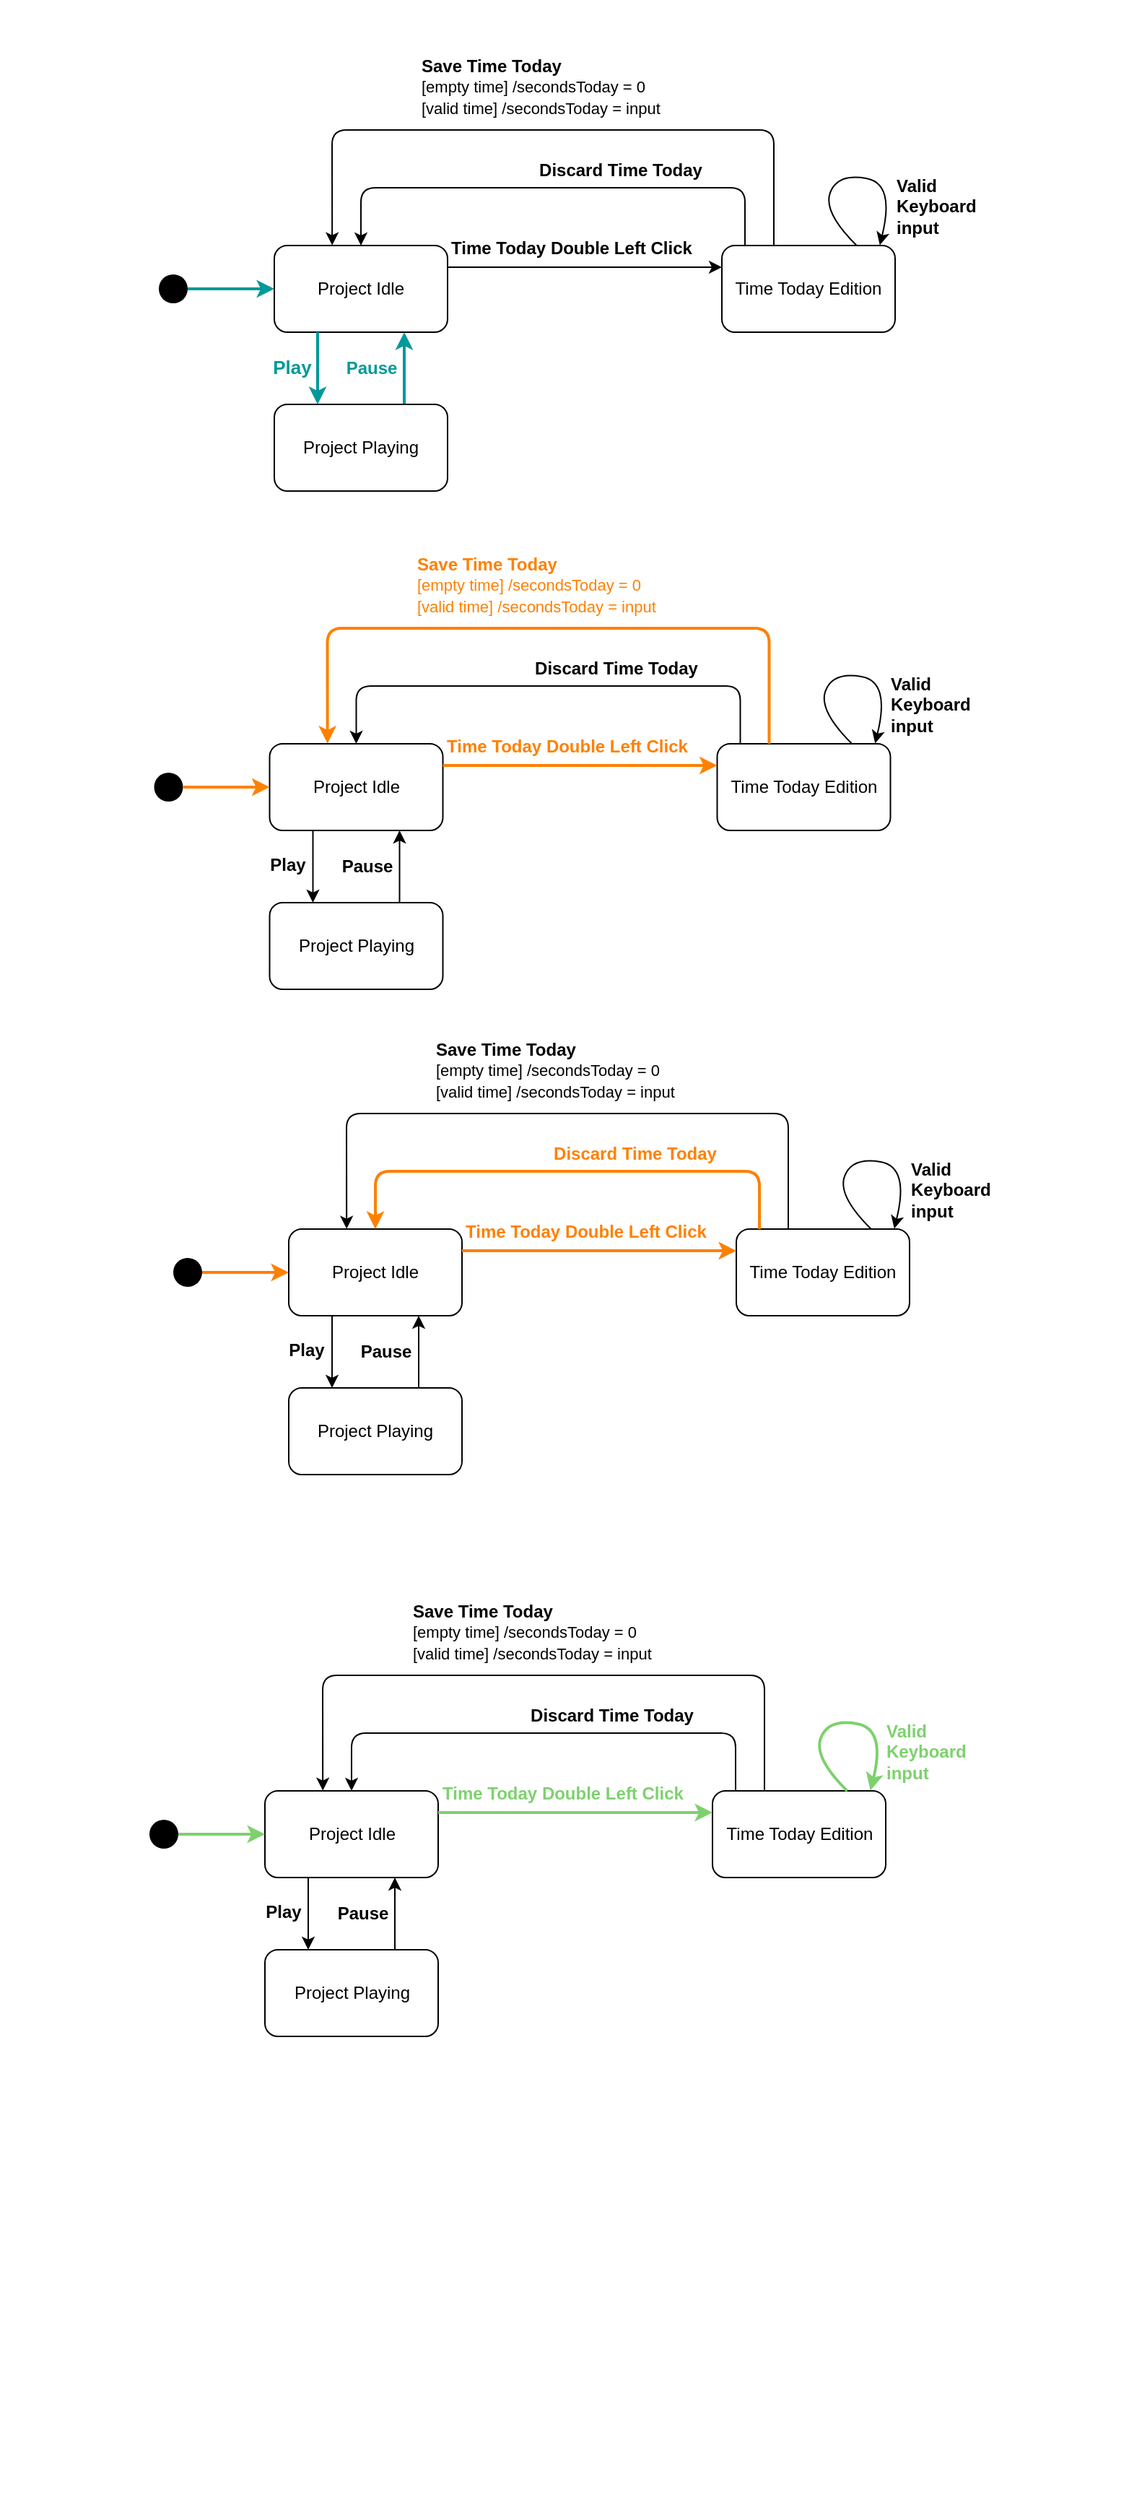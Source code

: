 <mxfile>
    <diagram id="kMPdosbnTpvwD0el_NZG" name="Page-1">
        <mxGraphModel dx="1773" dy="523" grid="1" gridSize="10" guides="1" tooltips="1" connect="1" arrows="1" fold="1" page="1" pageScale="1" pageWidth="850" pageHeight="1100" math="0" shadow="0">
            <root>
                <mxCell id="0"/>
                <mxCell id="1" parent="0"/>
                <mxCell id="2" value="" style="rounded=0;whiteSpace=wrap;html=1;fillColor=#FFFFFF;strokeColor=none;strokeWidth=0;" vertex="1" parent="1">
                    <mxGeometry x="-820" y="30" width="790" height="1730" as="geometry"/>
                </mxCell>
                <mxCell id="3" value="Project Idle" style="rounded=1;whiteSpace=wrap;html=1;fontColor=#000000;fillColor=none;strokeColor=#000000;" vertex="1" parent="1">
                    <mxGeometry x="-630" y="200" width="120" height="60" as="geometry"/>
                </mxCell>
                <mxCell id="4" value="" style="ellipse;fillColor=#000000;strokeColor=none;" vertex="1" parent="1">
                    <mxGeometry x="-710" y="220" width="20" height="20" as="geometry"/>
                </mxCell>
                <mxCell id="5" style="edgeStyle=none;html=1;fontSize=12;startArrow=none;strokeColor=#009999;strokeWidth=2;" edge="1" parent="1" source="4" target="3">
                    <mxGeometry relative="1" as="geometry">
                        <mxPoint x="-640" y="230" as="targetPoint"/>
                        <mxPoint x="-700" y="230" as="sourcePoint"/>
                    </mxGeometry>
                </mxCell>
                <mxCell id="6" value="&lt;b&gt;Time Today Double Left Click&lt;/b&gt;" style="text;html=1;strokeColor=none;fillColor=none;align=center;verticalAlign=middle;whiteSpace=wrap;rounded=0;fontColor=#000000;" vertex="1" parent="1">
                    <mxGeometry x="-515" y="187" width="182" height="30" as="geometry"/>
                </mxCell>
                <mxCell id="7" value="Time Today Edition" style="rounded=1;whiteSpace=wrap;html=1;fontColor=#000000;fillColor=none;strokeColor=#000000;" vertex="1" parent="1">
                    <mxGeometry x="-320" y="200" width="120" height="60" as="geometry"/>
                </mxCell>
                <mxCell id="8" value="" style="edgeStyle=none;html=1;entryX=0;entryY=0.25;entryDx=0;entryDy=0;exitX=1;exitY=0.25;exitDx=0;exitDy=0;strokeColor=#000000;" edge="1" parent="1" source="3" target="7">
                    <mxGeometry relative="1" as="geometry">
                        <mxPoint x="-510" y="250" as="sourcePoint"/>
                        <mxPoint x="-300" y="245" as="targetPoint"/>
                        <Array as="points">
                            <mxPoint x="-480" y="215"/>
                            <mxPoint x="-390" y="215"/>
                        </Array>
                    </mxGeometry>
                </mxCell>
                <mxCell id="9" style="edgeStyle=none;html=1;entryX=0.5;entryY=0;entryDx=0;entryDy=0;fontSize=12;strokeColor=#000000;" edge="1" parent="1" target="3">
                    <mxGeometry relative="1" as="geometry">
                        <Array as="points">
                            <mxPoint x="-304" y="160"/>
                            <mxPoint x="-570" y="160"/>
                        </Array>
                        <mxPoint x="-304" y="200" as="sourcePoint"/>
                    </mxGeometry>
                </mxCell>
                <mxCell id="10" value="&lt;div&gt;&lt;b&gt;&lt;font style=&quot;font-size: 12px&quot;&gt;Discard Time Today&lt;/font&gt;&lt;/b&gt;&lt;/div&gt;&lt;span style=&quot;font-size: 11px&quot;&gt;&lt;br&gt;&lt;/span&gt;" style="text;html=1;strokeColor=none;fillColor=none;align=center;verticalAlign=middle;whiteSpace=wrap;rounded=0;fontColor=#000000;" vertex="1" parent="1">
                    <mxGeometry x="-480" y="140" width="180" height="30" as="geometry"/>
                </mxCell>
                <mxCell id="11" style="edgeStyle=none;html=1;entryX=0.334;entryY=-0.003;entryDx=0;entryDy=0;fontSize=12;entryPerimeter=0;strokeColor=#000000;" edge="1" parent="1" target="3">
                    <mxGeometry relative="1" as="geometry">
                        <Array as="points">
                            <mxPoint x="-284" y="120"/>
                            <mxPoint x="-590" y="120"/>
                        </Array>
                        <mxPoint x="-284" y="200" as="sourcePoint"/>
                    </mxGeometry>
                </mxCell>
                <mxCell id="12" value="&lt;div&gt;&lt;font&gt;&lt;b style=&quot;font-size: 12px&quot;&gt;Save Time Today&lt;/b&gt;&lt;br&gt;&lt;font style=&quot;font-size: 11px&quot;&gt;[empty time]&amp;nbsp;&lt;/font&gt;&lt;/font&gt;&lt;span style=&quot;font-size: 11px&quot;&gt;/secondsToday = 0&lt;/span&gt;&lt;/div&gt;&lt;div&gt;&lt;font style=&quot;font-size: 11px&quot;&gt;[valid time]&amp;nbsp;&lt;/font&gt;&lt;span style=&quot;font-size: 11px&quot;&gt;/secondsToday = input&lt;/span&gt;&lt;/div&gt;" style="text;html=1;strokeColor=none;fillColor=none;align=left;verticalAlign=middle;whiteSpace=wrap;rounded=0;fontColor=#000000;" vertex="1" parent="1">
                    <mxGeometry x="-530" y="40" width="210" height="100" as="geometry"/>
                </mxCell>
                <mxCell id="13" style="edgeStyle=none;html=1;exitX=0.75;exitY=0;exitDx=0;exitDy=0;entryX=0.75;entryY=1;entryDx=0;entryDy=0;fontSize=12;strokeColor=#009999;strokeWidth=2;" edge="1" parent="1" source="14">
                    <mxGeometry relative="1" as="geometry">
                        <mxPoint x="-540.0" y="260" as="targetPoint"/>
                    </mxGeometry>
                </mxCell>
                <mxCell id="14" value="Project Playing" style="rounded=1;whiteSpace=wrap;html=1;fontSize=12;fontColor=#000000;fillColor=none;strokeColor=#000000;" vertex="1" parent="1">
                    <mxGeometry x="-630" y="310" width="120" height="60" as="geometry"/>
                </mxCell>
                <mxCell id="15" style="edgeStyle=none;html=1;fontSize=12;entryX=0.25;entryY=0;entryDx=0;entryDy=0;exitX=0.25;exitY=1;exitDx=0;exitDy=0;strokeColor=#009999;strokeWidth=2;" edge="1" parent="1" target="14">
                    <mxGeometry relative="1" as="geometry">
                        <mxPoint x="-600.0" y="260" as="sourcePoint"/>
                        <Array as="points"/>
                    </mxGeometry>
                </mxCell>
                <mxCell id="16" value="&lt;b style=&quot;font-size: 13px;&quot;&gt;Play&lt;/b&gt;" style="text;html=1;align=center;verticalAlign=middle;resizable=0;points=[];autosize=1;strokeColor=none;fillColor=none;fontColor=#009999;fontSize=13;" vertex="1" parent="1">
                    <mxGeometry x="-638" y="274" width="40" height="20" as="geometry"/>
                </mxCell>
                <mxCell id="17" value="&lt;b&gt;Pause&lt;/b&gt;" style="text;html=1;align=center;verticalAlign=middle;resizable=0;points=[];autosize=1;strokeColor=none;fillColor=none;fontColor=#009999;" vertex="1" parent="1">
                    <mxGeometry x="-588" y="275" width="50" height="20" as="geometry"/>
                </mxCell>
                <mxCell id="18" value="" style="curved=1;endArrow=classic;html=1;exitX=0.042;exitY=0.051;exitDx=0;exitDy=0;entryX=0.924;entryY=-0.005;entryDx=0;entryDy=0;exitPerimeter=0;entryPerimeter=0;strokeColor=#000000;" edge="1" parent="1">
                    <mxGeometry width="50" height="50" relative="1" as="geometry">
                        <mxPoint x="-226.64" y="200" as="sourcePoint"/>
                        <mxPoint x="-210.62" y="199.7" as="targetPoint"/>
                        <Array as="points">
                            <mxPoint x="-250" y="176.94"/>
                            <mxPoint x="-240" y="150"/>
                            <mxPoint x="-200" y="157"/>
                        </Array>
                    </mxGeometry>
                </mxCell>
                <mxCell id="19" value="&lt;b&gt;Valid &lt;br&gt;Keyboard &lt;br&gt;input&lt;/b&gt;&lt;br&gt;&lt;div&gt;&lt;br&gt;&lt;/div&gt;" style="text;html=1;align=left;verticalAlign=middle;resizable=0;points=[];autosize=1;strokeColor=none;fillColor=none;fontColor=#000000;" vertex="1" parent="1">
                    <mxGeometry x="-201.5" y="150" width="70" height="60" as="geometry"/>
                </mxCell>
                <mxCell id="20" value="Project Idle" style="rounded=1;whiteSpace=wrap;html=1;fontColor=#000000;fillColor=none;strokeColor=#000000;" vertex="1" parent="1">
                    <mxGeometry x="-633.25" y="545" width="120" height="60" as="geometry"/>
                </mxCell>
                <mxCell id="21" value="" style="ellipse;fillColor=#000000;strokeColor=none;" vertex="1" parent="1">
                    <mxGeometry x="-713.25" y="565" width="20" height="20" as="geometry"/>
                </mxCell>
                <mxCell id="22" style="edgeStyle=none;html=1;fontSize=12;startArrow=none;strokeColor=#FF8000;strokeWidth=2;" edge="1" parent="1" source="21" target="20">
                    <mxGeometry relative="1" as="geometry">
                        <mxPoint x="-643.25" y="575" as="targetPoint"/>
                        <mxPoint x="-703.25" y="575" as="sourcePoint"/>
                    </mxGeometry>
                </mxCell>
                <mxCell id="23" value="&lt;b&gt;Time Today Double Left Click&lt;/b&gt;" style="text;html=1;strokeColor=none;fillColor=none;align=center;verticalAlign=middle;whiteSpace=wrap;rounded=0;fontColor=#FF8000;" vertex="1" parent="1">
                    <mxGeometry x="-518.25" y="532" width="182" height="30" as="geometry"/>
                </mxCell>
                <mxCell id="24" value="Time Today Edition" style="rounded=1;whiteSpace=wrap;html=1;fontColor=#000000;fillColor=none;strokeColor=#000000;" vertex="1" parent="1">
                    <mxGeometry x="-323.25" y="545" width="120" height="60" as="geometry"/>
                </mxCell>
                <mxCell id="25" value="" style="edgeStyle=none;html=1;entryX=0;entryY=0.25;entryDx=0;entryDy=0;exitX=1;exitY=0.25;exitDx=0;exitDy=0;strokeColor=#FF8000;strokeWidth=2;" edge="1" parent="1" source="20" target="24">
                    <mxGeometry relative="1" as="geometry">
                        <mxPoint x="-513.25" y="595" as="sourcePoint"/>
                        <mxPoint x="-303.25" y="590" as="targetPoint"/>
                        <Array as="points">
                            <mxPoint x="-483.25" y="560"/>
                            <mxPoint x="-393.25" y="560"/>
                        </Array>
                    </mxGeometry>
                </mxCell>
                <mxCell id="26" style="edgeStyle=none;html=1;entryX=0.5;entryY=0;entryDx=0;entryDy=0;fontSize=12;strokeColor=#000000;" edge="1" parent="1" target="20">
                    <mxGeometry relative="1" as="geometry">
                        <Array as="points">
                            <mxPoint x="-307.25" y="505"/>
                            <mxPoint x="-573.25" y="505"/>
                        </Array>
                        <mxPoint x="-307.25" y="545" as="sourcePoint"/>
                    </mxGeometry>
                </mxCell>
                <mxCell id="27" value="&lt;div&gt;&lt;b&gt;&lt;font style=&quot;font-size: 12px&quot;&gt;Discard Time Today&lt;/font&gt;&lt;/b&gt;&lt;/div&gt;&lt;span style=&quot;font-size: 11px&quot;&gt;&lt;br&gt;&lt;/span&gt;" style="text;html=1;strokeColor=none;fillColor=none;align=center;verticalAlign=middle;whiteSpace=wrap;rounded=0;fontColor=#000000;" vertex="1" parent="1">
                    <mxGeometry x="-483.25" y="485" width="180" height="30" as="geometry"/>
                </mxCell>
                <mxCell id="28" style="edgeStyle=none;html=1;entryX=0.334;entryY=-0.003;entryDx=0;entryDy=0;fontSize=12;entryPerimeter=0;strokeColor=#FF8000;strokeWidth=2;" edge="1" parent="1" target="20">
                    <mxGeometry relative="1" as="geometry">
                        <Array as="points">
                            <mxPoint x="-287.25" y="465"/>
                            <mxPoint x="-593.25" y="465"/>
                        </Array>
                        <mxPoint x="-287.25" y="545" as="sourcePoint"/>
                    </mxGeometry>
                </mxCell>
                <mxCell id="29" value="&lt;div&gt;&lt;font&gt;&lt;b style=&quot;font-size: 12px&quot;&gt;Save Time Today&lt;/b&gt;&lt;br&gt;&lt;font style=&quot;font-size: 11px&quot;&gt;[empty time]&amp;nbsp;&lt;/font&gt;&lt;/font&gt;&lt;span style=&quot;font-size: 11px&quot;&gt;/secondsToday = 0&lt;/span&gt;&lt;/div&gt;&lt;div&gt;&lt;font style=&quot;font-size: 11px&quot;&gt;[valid time]&amp;nbsp;&lt;/font&gt;&lt;span style=&quot;font-size: 11px&quot;&gt;/secondsToday = input&lt;/span&gt;&lt;/div&gt;" style="text;html=1;strokeColor=none;fillColor=none;align=left;verticalAlign=middle;whiteSpace=wrap;rounded=0;fontColor=#FF8000;" vertex="1" parent="1">
                    <mxGeometry x="-533.25" y="385" width="210" height="100" as="geometry"/>
                </mxCell>
                <mxCell id="30" style="edgeStyle=none;html=1;exitX=0.75;exitY=0;exitDx=0;exitDy=0;entryX=0.75;entryY=1;entryDx=0;entryDy=0;fontSize=12;strokeColor=#000000;" edge="1" parent="1" source="31">
                    <mxGeometry relative="1" as="geometry">
                        <mxPoint x="-543.25" y="605" as="targetPoint"/>
                    </mxGeometry>
                </mxCell>
                <mxCell id="31" value="Project Playing" style="rounded=1;whiteSpace=wrap;html=1;fontSize=12;fontColor=#000000;fillColor=none;strokeColor=#000000;" vertex="1" parent="1">
                    <mxGeometry x="-633.25" y="655" width="120" height="60" as="geometry"/>
                </mxCell>
                <mxCell id="32" style="edgeStyle=none;html=1;fontSize=12;entryX=0.25;entryY=0;entryDx=0;entryDy=0;exitX=0.25;exitY=1;exitDx=0;exitDy=0;strokeColor=#000000;" edge="1" parent="1" target="31">
                    <mxGeometry relative="1" as="geometry">
                        <mxPoint x="-603.25" y="605" as="sourcePoint"/>
                        <Array as="points"/>
                    </mxGeometry>
                </mxCell>
                <mxCell id="33" value="&lt;b&gt;Play&lt;/b&gt;" style="text;html=1;align=center;verticalAlign=middle;resizable=0;points=[];autosize=1;strokeColor=none;fillColor=none;fontColor=#000000;" vertex="1" parent="1">
                    <mxGeometry x="-641.25" y="619" width="40" height="20" as="geometry"/>
                </mxCell>
                <mxCell id="34" value="&lt;b&gt;Pause&lt;/b&gt;" style="text;html=1;align=center;verticalAlign=middle;resizable=0;points=[];autosize=1;strokeColor=none;fillColor=none;fontColor=#000000;" vertex="1" parent="1">
                    <mxGeometry x="-591.25" y="620" width="50" height="20" as="geometry"/>
                </mxCell>
                <mxCell id="35" value="" style="curved=1;endArrow=classic;html=1;exitX=0.042;exitY=0.051;exitDx=0;exitDy=0;entryX=0.924;entryY=-0.005;entryDx=0;entryDy=0;exitPerimeter=0;entryPerimeter=0;strokeColor=#000000;" edge="1" parent="1">
                    <mxGeometry width="50" height="50" relative="1" as="geometry">
                        <mxPoint x="-229.89" y="545" as="sourcePoint"/>
                        <mxPoint x="-213.87" y="544.7" as="targetPoint"/>
                        <Array as="points">
                            <mxPoint x="-253.25" y="521.94"/>
                            <mxPoint x="-243.25" y="495"/>
                            <mxPoint x="-203.25" y="502"/>
                        </Array>
                    </mxGeometry>
                </mxCell>
                <mxCell id="36" value="&lt;b&gt;Valid &lt;br&gt;Keyboard &lt;br&gt;input&lt;/b&gt;&lt;br&gt;&lt;div&gt;&lt;br&gt;&lt;/div&gt;" style="text;html=1;align=left;verticalAlign=middle;resizable=0;points=[];autosize=1;strokeColor=none;fillColor=none;fontColor=#000000;" vertex="1" parent="1">
                    <mxGeometry x="-204.75" y="495" width="70" height="60" as="geometry"/>
                </mxCell>
                <mxCell id="38" value="Project Idle" style="rounded=1;whiteSpace=wrap;html=1;fontColor=#000000;fillColor=none;strokeColor=#000000;" vertex="1" parent="1">
                    <mxGeometry x="-620" y="881" width="120" height="60" as="geometry"/>
                </mxCell>
                <mxCell id="39" value="" style="ellipse;fillColor=#000000;strokeColor=none;" vertex="1" parent="1">
                    <mxGeometry x="-700" y="901" width="20" height="20" as="geometry"/>
                </mxCell>
                <mxCell id="40" style="edgeStyle=none;html=1;fontSize=12;startArrow=none;strokeColor=#FF8000;strokeWidth=2;" edge="1" parent="1" source="39" target="38">
                    <mxGeometry relative="1" as="geometry">
                        <mxPoint x="-630" y="911" as="targetPoint"/>
                        <mxPoint x="-690" y="911" as="sourcePoint"/>
                    </mxGeometry>
                </mxCell>
                <mxCell id="41" value="&lt;b&gt;Time Today Double Left Click&lt;/b&gt;" style="text;html=1;strokeColor=none;fillColor=none;align=center;verticalAlign=middle;whiteSpace=wrap;rounded=0;fontColor=#FF8000;" vertex="1" parent="1">
                    <mxGeometry x="-505" y="868" width="182" height="30" as="geometry"/>
                </mxCell>
                <mxCell id="42" value="Time Today Edition" style="rounded=1;whiteSpace=wrap;html=1;fontColor=#000000;fillColor=none;strokeColor=#000000;" vertex="1" parent="1">
                    <mxGeometry x="-310" y="881" width="120" height="60" as="geometry"/>
                </mxCell>
                <mxCell id="43" value="" style="edgeStyle=none;html=1;entryX=0;entryY=0.25;entryDx=0;entryDy=0;exitX=1;exitY=0.25;exitDx=0;exitDy=0;strokeColor=#FF8000;strokeWidth=2;" edge="1" parent="1" source="38" target="42">
                    <mxGeometry relative="1" as="geometry">
                        <mxPoint x="-500" y="931" as="sourcePoint"/>
                        <mxPoint x="-290" y="926" as="targetPoint"/>
                        <Array as="points">
                            <mxPoint x="-470" y="896"/>
                            <mxPoint x="-380" y="896"/>
                        </Array>
                    </mxGeometry>
                </mxCell>
                <mxCell id="44" style="edgeStyle=none;html=1;entryX=0.5;entryY=0;entryDx=0;entryDy=0;fontSize=12;strokeColor=#FF8000;strokeWidth=2;" edge="1" parent="1" target="38">
                    <mxGeometry relative="1" as="geometry">
                        <Array as="points">
                            <mxPoint x="-294" y="841"/>
                            <mxPoint x="-560" y="841"/>
                        </Array>
                        <mxPoint x="-294" y="881" as="sourcePoint"/>
                    </mxGeometry>
                </mxCell>
                <mxCell id="45" value="&lt;div&gt;&lt;b&gt;&lt;font style=&quot;font-size: 12px&quot;&gt;Discard Time Today&lt;/font&gt;&lt;/b&gt;&lt;/div&gt;&lt;span style=&quot;font-size: 11px&quot;&gt;&lt;br&gt;&lt;/span&gt;" style="text;html=1;strokeColor=none;fillColor=none;align=center;verticalAlign=middle;whiteSpace=wrap;rounded=0;fontColor=#FF8000;labelBackgroundColor=none;" vertex="1" parent="1">
                    <mxGeometry x="-470" y="821" width="180" height="30" as="geometry"/>
                </mxCell>
                <mxCell id="46" style="edgeStyle=none;html=1;entryX=0.334;entryY=-0.003;entryDx=0;entryDy=0;fontSize=12;entryPerimeter=0;strokeColor=#000000;strokeWidth=1;" edge="1" parent="1" target="38">
                    <mxGeometry relative="1" as="geometry">
                        <Array as="points">
                            <mxPoint x="-274" y="801"/>
                            <mxPoint x="-580" y="801"/>
                        </Array>
                        <mxPoint x="-274" y="881" as="sourcePoint"/>
                    </mxGeometry>
                </mxCell>
                <mxCell id="47" value="&lt;div&gt;&lt;font&gt;&lt;b style=&quot;font-size: 12px&quot;&gt;Save Time Today&lt;/b&gt;&lt;br&gt;&lt;font style=&quot;font-size: 11px&quot;&gt;[empty time]&amp;nbsp;&lt;/font&gt;&lt;/font&gt;&lt;span style=&quot;font-size: 11px&quot;&gt;/secondsToday = 0&lt;/span&gt;&lt;/div&gt;&lt;div&gt;&lt;font style=&quot;font-size: 11px&quot;&gt;[valid time]&amp;nbsp;&lt;/font&gt;&lt;span style=&quot;font-size: 11px&quot;&gt;/secondsToday = input&lt;/span&gt;&lt;/div&gt;" style="text;html=1;strokeColor=none;fillColor=none;align=left;verticalAlign=middle;whiteSpace=wrap;rounded=0;fontColor=#000000;" vertex="1" parent="1">
                    <mxGeometry x="-520" y="721" width="210" height="100" as="geometry"/>
                </mxCell>
                <mxCell id="48" style="edgeStyle=none;html=1;exitX=0.75;exitY=0;exitDx=0;exitDy=0;entryX=0.75;entryY=1;entryDx=0;entryDy=0;fontSize=12;strokeColor=#000000;" edge="1" parent="1" source="49">
                    <mxGeometry relative="1" as="geometry">
                        <mxPoint x="-530" y="941" as="targetPoint"/>
                    </mxGeometry>
                </mxCell>
                <mxCell id="49" value="Project Playing" style="rounded=1;whiteSpace=wrap;html=1;fontSize=12;fontColor=#000000;fillColor=none;strokeColor=#000000;" vertex="1" parent="1">
                    <mxGeometry x="-620" y="991" width="120" height="60" as="geometry"/>
                </mxCell>
                <mxCell id="50" style="edgeStyle=none;html=1;fontSize=12;entryX=0.25;entryY=0;entryDx=0;entryDy=0;exitX=0.25;exitY=1;exitDx=0;exitDy=0;strokeColor=#000000;" edge="1" parent="1" target="49">
                    <mxGeometry relative="1" as="geometry">
                        <mxPoint x="-590" y="941" as="sourcePoint"/>
                        <Array as="points"/>
                    </mxGeometry>
                </mxCell>
                <mxCell id="51" value="&lt;b&gt;Play&lt;/b&gt;" style="text;html=1;align=center;verticalAlign=middle;resizable=0;points=[];autosize=1;strokeColor=none;fillColor=none;fontColor=#000000;" vertex="1" parent="1">
                    <mxGeometry x="-628" y="955" width="40" height="20" as="geometry"/>
                </mxCell>
                <mxCell id="52" value="&lt;b&gt;Pause&lt;/b&gt;" style="text;html=1;align=center;verticalAlign=middle;resizable=0;points=[];autosize=1;strokeColor=none;fillColor=none;fontColor=#000000;" vertex="1" parent="1">
                    <mxGeometry x="-578" y="956" width="50" height="20" as="geometry"/>
                </mxCell>
                <mxCell id="53" value="" style="curved=1;endArrow=classic;html=1;exitX=0.042;exitY=0.051;exitDx=0;exitDy=0;entryX=0.924;entryY=-0.005;entryDx=0;entryDy=0;exitPerimeter=0;entryPerimeter=0;strokeColor=#000000;" edge="1" parent="1">
                    <mxGeometry width="50" height="50" relative="1" as="geometry">
                        <mxPoint x="-216.64" y="881" as="sourcePoint"/>
                        <mxPoint x="-200.62" y="880.7" as="targetPoint"/>
                        <Array as="points">
                            <mxPoint x="-240" y="857.94"/>
                            <mxPoint x="-230" y="831"/>
                            <mxPoint x="-190" y="838"/>
                        </Array>
                    </mxGeometry>
                </mxCell>
                <mxCell id="54" value="&lt;b&gt;Valid &lt;br&gt;Keyboard &lt;br&gt;input&lt;/b&gt;&lt;br&gt;&lt;div&gt;&lt;br&gt;&lt;/div&gt;" style="text;html=1;align=left;verticalAlign=middle;resizable=0;points=[];autosize=1;strokeColor=none;fillColor=none;fontColor=#000000;" vertex="1" parent="1">
                    <mxGeometry x="-191.5" y="831" width="70" height="60" as="geometry"/>
                </mxCell>
                <mxCell id="55" value="Project Idle" style="rounded=1;whiteSpace=wrap;html=1;fontColor=#000000;fillColor=none;strokeColor=#000000;" vertex="1" parent="1">
                    <mxGeometry x="-636.5" y="1270" width="120" height="60" as="geometry"/>
                </mxCell>
                <mxCell id="56" value="" style="ellipse;fillColor=#000000;strokeColor=none;" vertex="1" parent="1">
                    <mxGeometry x="-716.5" y="1290" width="20" height="20" as="geometry"/>
                </mxCell>
                <mxCell id="57" style="edgeStyle=none;html=1;fontSize=12;startArrow=none;strokeColor=#7DD16D;strokeWidth=2;" edge="1" parent="1" source="56" target="55">
                    <mxGeometry relative="1" as="geometry">
                        <mxPoint x="-646.5" y="1300" as="targetPoint"/>
                        <mxPoint x="-706.5" y="1300" as="sourcePoint"/>
                    </mxGeometry>
                </mxCell>
                <mxCell id="58" value="&lt;b&gt;Time Today Double Left Click&lt;/b&gt;" style="text;html=1;strokeColor=none;fillColor=none;align=center;verticalAlign=middle;whiteSpace=wrap;rounded=0;fontColor=#7DD16D;" vertex="1" parent="1">
                    <mxGeometry x="-521.5" y="1257" width="182" height="30" as="geometry"/>
                </mxCell>
                <mxCell id="59" value="Time Today Edition" style="rounded=1;whiteSpace=wrap;html=1;fontColor=#000000;fillColor=none;strokeColor=#000000;" vertex="1" parent="1">
                    <mxGeometry x="-326.5" y="1270" width="120" height="60" as="geometry"/>
                </mxCell>
                <mxCell id="60" value="" style="edgeStyle=none;html=1;entryX=0;entryY=0.25;entryDx=0;entryDy=0;exitX=1;exitY=0.25;exitDx=0;exitDy=0;strokeColor=#7DD16D;strokeWidth=2;" edge="1" parent="1" source="55" target="59">
                    <mxGeometry relative="1" as="geometry">
                        <mxPoint x="-516.5" y="1320" as="sourcePoint"/>
                        <mxPoint x="-306.5" y="1315" as="targetPoint"/>
                        <Array as="points">
                            <mxPoint x="-486.5" y="1285"/>
                            <mxPoint x="-396.5" y="1285"/>
                        </Array>
                    </mxGeometry>
                </mxCell>
                <mxCell id="61" style="edgeStyle=none;html=1;entryX=0.5;entryY=0;entryDx=0;entryDy=0;fontSize=12;strokeColor=#000000;" edge="1" parent="1" target="55">
                    <mxGeometry relative="1" as="geometry">
                        <Array as="points">
                            <mxPoint x="-310.5" y="1230"/>
                            <mxPoint x="-576.5" y="1230"/>
                        </Array>
                        <mxPoint x="-310.5" y="1270" as="sourcePoint"/>
                    </mxGeometry>
                </mxCell>
                <mxCell id="62" value="&lt;div&gt;&lt;b&gt;&lt;font style=&quot;font-size: 12px&quot;&gt;Discard Time Today&lt;/font&gt;&lt;/b&gt;&lt;/div&gt;&lt;span style=&quot;font-size: 11px&quot;&gt;&lt;br&gt;&lt;/span&gt;" style="text;html=1;strokeColor=none;fillColor=none;align=center;verticalAlign=middle;whiteSpace=wrap;rounded=0;fontColor=#000000;" vertex="1" parent="1">
                    <mxGeometry x="-486.5" y="1210" width="180" height="30" as="geometry"/>
                </mxCell>
                <mxCell id="63" style="edgeStyle=none;html=1;entryX=0.334;entryY=-0.003;entryDx=0;entryDy=0;fontSize=12;entryPerimeter=0;strokeColor=#000000;strokeWidth=1;" edge="1" parent="1" target="55">
                    <mxGeometry relative="1" as="geometry">
                        <Array as="points">
                            <mxPoint x="-290.5" y="1190"/>
                            <mxPoint x="-596.5" y="1190"/>
                        </Array>
                        <mxPoint x="-290.5" y="1270" as="sourcePoint"/>
                    </mxGeometry>
                </mxCell>
                <mxCell id="64" value="&lt;div&gt;&lt;font&gt;&lt;b style=&quot;font-size: 12px&quot;&gt;Save Time Today&lt;/b&gt;&lt;br&gt;&lt;font style=&quot;font-size: 11px&quot;&gt;[empty time]&amp;nbsp;&lt;/font&gt;&lt;/font&gt;&lt;span style=&quot;font-size: 11px&quot;&gt;/secondsToday = 0&lt;/span&gt;&lt;/div&gt;&lt;div&gt;&lt;font style=&quot;font-size: 11px&quot;&gt;[valid time]&amp;nbsp;&lt;/font&gt;&lt;span style=&quot;font-size: 11px&quot;&gt;/secondsToday = input&lt;/span&gt;&lt;/div&gt;" style="text;html=1;strokeColor=none;fillColor=none;align=left;verticalAlign=middle;whiteSpace=wrap;rounded=0;fontColor=#000000;" vertex="1" parent="1">
                    <mxGeometry x="-536.5" y="1110" width="210" height="100" as="geometry"/>
                </mxCell>
                <mxCell id="65" style="edgeStyle=none;html=1;exitX=0.75;exitY=0;exitDx=0;exitDy=0;entryX=0.75;entryY=1;entryDx=0;entryDy=0;fontSize=12;strokeColor=#000000;" edge="1" parent="1" source="66">
                    <mxGeometry relative="1" as="geometry">
                        <mxPoint x="-546.5" y="1330" as="targetPoint"/>
                    </mxGeometry>
                </mxCell>
                <mxCell id="66" value="Project Playing" style="rounded=1;whiteSpace=wrap;html=1;fontSize=12;fontColor=#000000;fillColor=none;strokeColor=#000000;" vertex="1" parent="1">
                    <mxGeometry x="-636.5" y="1380" width="120" height="60" as="geometry"/>
                </mxCell>
                <mxCell id="67" style="edgeStyle=none;html=1;fontSize=12;entryX=0.25;entryY=0;entryDx=0;entryDy=0;exitX=0.25;exitY=1;exitDx=0;exitDy=0;strokeColor=#000000;" edge="1" parent="1" target="66">
                    <mxGeometry relative="1" as="geometry">
                        <mxPoint x="-606.5" y="1330" as="sourcePoint"/>
                        <Array as="points"/>
                    </mxGeometry>
                </mxCell>
                <mxCell id="68" value="&lt;b&gt;Play&lt;/b&gt;" style="text;html=1;align=center;verticalAlign=middle;resizable=0;points=[];autosize=1;strokeColor=none;fillColor=none;fontColor=#000000;" vertex="1" parent="1">
                    <mxGeometry x="-644.5" y="1344" width="40" height="20" as="geometry"/>
                </mxCell>
                <mxCell id="69" value="&lt;b&gt;Pause&lt;/b&gt;" style="text;html=1;align=center;verticalAlign=middle;resizable=0;points=[];autosize=1;strokeColor=none;fillColor=none;fontColor=#000000;" vertex="1" parent="1">
                    <mxGeometry x="-594.5" y="1345" width="50" height="20" as="geometry"/>
                </mxCell>
                <mxCell id="70" value="" style="curved=1;endArrow=classic;html=1;exitX=0.042;exitY=0.051;exitDx=0;exitDy=0;entryX=0.924;entryY=-0.005;entryDx=0;entryDy=0;exitPerimeter=0;entryPerimeter=0;strokeColor=#7DD16D;strokeWidth=2;" edge="1" parent="1">
                    <mxGeometry width="50" height="50" relative="1" as="geometry">
                        <mxPoint x="-233.14" y="1270" as="sourcePoint"/>
                        <mxPoint x="-217.12" y="1269.7" as="targetPoint"/>
                        <Array as="points">
                            <mxPoint x="-256.5" y="1246.94"/>
                            <mxPoint x="-246.5" y="1220"/>
                            <mxPoint x="-206.5" y="1227"/>
                        </Array>
                    </mxGeometry>
                </mxCell>
                <mxCell id="71" value="&lt;font color=&quot;#7dd16d&quot;&gt;&lt;b&gt;Valid &lt;br&gt;Keyboard &lt;br&gt;input&lt;/b&gt;&lt;br&gt;&lt;/font&gt;&lt;div&gt;&lt;br&gt;&lt;/div&gt;" style="text;html=1;align=left;verticalAlign=middle;resizable=0;points=[];autosize=1;strokeColor=none;fillColor=none;fontColor=#000000;" vertex="1" parent="1">
                    <mxGeometry x="-208" y="1220" width="70" height="60" as="geometry"/>
                </mxCell>
            </root>
        </mxGraphModel>
    </diagram>
</mxfile>